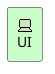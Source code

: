 @startuml
'https://plantuml.com/sequence-diagram

archimate #Technology "UI" as vpnServerA <<technology-device>>

@enduml